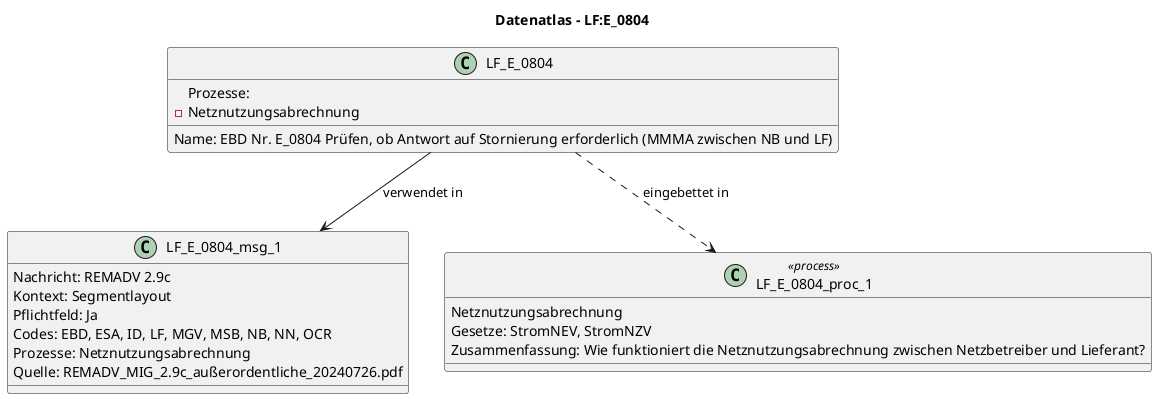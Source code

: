 @startuml
title Datenatlas – LF:E_0804
class LF_E_0804 {
  Name: EBD Nr. E_0804 Prüfen, ob Antwort auf Stornierung erforderlich (MMMA zwischen NB und LF)
  Prozesse:
    - Netznutzungsabrechnung
}
class LF_E_0804_msg_1 {
  Nachricht: REMADV 2.9c
  Kontext: Segmentlayout
  Pflichtfeld: Ja
  Codes: EBD, ESA, ID, LF, MGV, MSB, NB, NN, OCR
  Prozesse: Netznutzungsabrechnung
  Quelle: REMADV_MIG_2.9c_außerordentliche_20240726.pdf
}
LF_E_0804 --> LF_E_0804_msg_1 : verwendet in
class LF_E_0804_proc_1 <<process>> {
  Netznutzungsabrechnung
  Gesetze: StromNEV, StromNZV
  Zusammenfassung: Wie funktioniert die Netznutzungsabrechnung zwischen Netzbetreiber und Lieferant?
}
LF_E_0804 ..> LF_E_0804_proc_1 : eingebettet in
@enduml